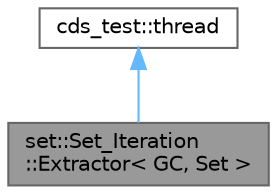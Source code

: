digraph "set::Set_Iteration::Extractor&lt; GC, Set &gt;"
{
 // LATEX_PDF_SIZE
  bgcolor="transparent";
  edge [fontname=Helvetica,fontsize=10,labelfontname=Helvetica,labelfontsize=10];
  node [fontname=Helvetica,fontsize=10,shape=box,height=0.2,width=0.4];
  Node1 [id="Node000001",label="set::Set_Iteration\l::Extractor\< GC, Set \>",height=0.2,width=0.4,color="gray40", fillcolor="grey60", style="filled", fontcolor="black",tooltip=" "];
  Node2 -> Node1 [id="edge2_Node000001_Node000002",dir="back",color="steelblue1",style="solid",tooltip=" "];
  Node2 [id="Node000002",label="cds_test::thread",height=0.2,width=0.4,color="gray40", fillcolor="white", style="filled",URL="$classcds__test_1_1thread.html",tooltip=" "];
}
